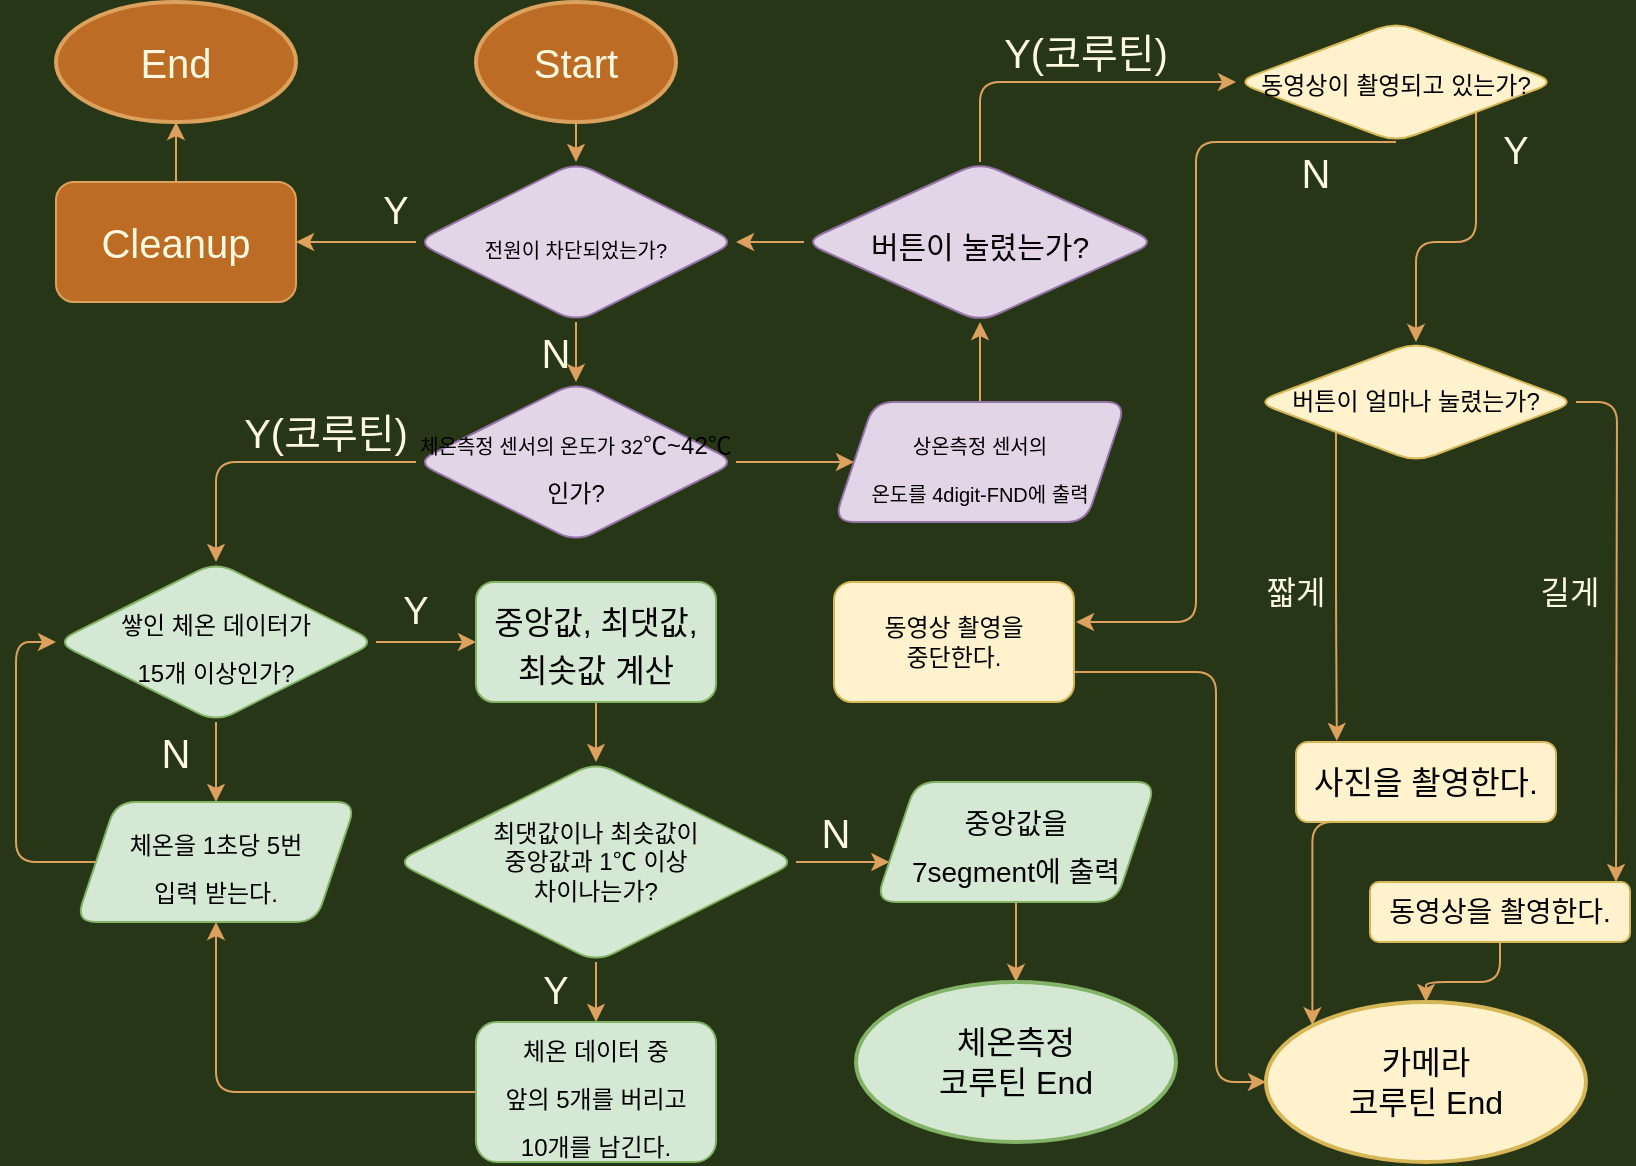 <mxfile version="15.7.3" type="github">
  <diagram id="HOxBn5tht_EYRTDBTTVy" name="Page-1">
    <mxGraphModel dx="1221" dy="686" grid="1" gridSize="10" guides="1" tooltips="1" connect="1" arrows="1" fold="1" page="1" pageScale="1" pageWidth="827" pageHeight="1169" background="#283618" math="0" shadow="0">
      <root>
        <mxCell id="0" />
        <mxCell id="1" parent="0" />
        <mxCell id="lryujA1LKYhaAFnQ_uCR-1" value="&lt;font style=&quot;font-size: 20px&quot;&gt;Start&lt;/font&gt;" style="strokeWidth=2;html=1;shape=mxgraph.flowchart.start_1;whiteSpace=wrap;rounded=1;fillColor=#BC6C25;strokeColor=#DDA15E;fontColor=#FEFAE0;" vertex="1" parent="1">
          <mxGeometry x="250" width="100" height="60" as="geometry" />
        </mxCell>
        <mxCell id="lryujA1LKYhaAFnQ_uCR-2" value="" style="endArrow=classic;html=1;fontSize=20;exitX=0.5;exitY=1;exitDx=0;exitDy=0;exitPerimeter=0;strokeColor=#DDA15E;fontColor=#FEFAE0;labelBackgroundColor=#283618;" edge="1" parent="1" source="lryujA1LKYhaAFnQ_uCR-1" target="lryujA1LKYhaAFnQ_uCR-3">
          <mxGeometry width="50" height="50" relative="1" as="geometry">
            <mxPoint x="390" y="220" as="sourcePoint" />
            <mxPoint x="300" y="90" as="targetPoint" />
          </mxGeometry>
        </mxCell>
        <mxCell id="lryujA1LKYhaAFnQ_uCR-12" value="" style="edgeStyle=orthogonalEdgeStyle;orthogonalLoop=1;jettySize=auto;html=1;fontSize=19;strokeColor=#DDA15E;fontColor=#FEFAE0;labelBackgroundColor=#283618;" edge="1" parent="1" source="lryujA1LKYhaAFnQ_uCR-3" target="lryujA1LKYhaAFnQ_uCR-11">
          <mxGeometry relative="1" as="geometry" />
        </mxCell>
        <mxCell id="lryujA1LKYhaAFnQ_uCR-16" value="" style="edgeStyle=orthogonalEdgeStyle;orthogonalLoop=1;jettySize=auto;html=1;fontSize=20;strokeColor=#DDA15E;fontColor=#FEFAE0;labelBackgroundColor=#283618;" edge="1" parent="1" source="lryujA1LKYhaAFnQ_uCR-3" target="lryujA1LKYhaAFnQ_uCR-15">
          <mxGeometry relative="1" as="geometry" />
        </mxCell>
        <mxCell id="lryujA1LKYhaAFnQ_uCR-3" value="&lt;font size=&quot;1&quot;&gt;전원이 차단되었는가?&lt;/font&gt;" style="rhombus;whiteSpace=wrap;html=1;fontSize=20;rounded=1;fillColor=#e1d5e7;strokeColor=#9673a6;" vertex="1" parent="1">
          <mxGeometry x="220" y="80" width="160" height="80" as="geometry" />
        </mxCell>
        <mxCell id="lryujA1LKYhaAFnQ_uCR-10" value="Y" style="text;html=1;strokeColor=none;fillColor=none;align=center;verticalAlign=middle;whiteSpace=wrap;fontSize=19;rounded=1;fontColor=#FEFAE0;" vertex="1" parent="1">
          <mxGeometry x="180" y="90" width="60" height="30" as="geometry" />
        </mxCell>
        <mxCell id="lryujA1LKYhaAFnQ_uCR-14" value="" style="edgeStyle=orthogonalEdgeStyle;orthogonalLoop=1;jettySize=auto;html=1;fontSize=19;strokeColor=#DDA15E;fontColor=#FEFAE0;labelBackgroundColor=#283618;" edge="1" parent="1" source="lryujA1LKYhaAFnQ_uCR-11" target="lryujA1LKYhaAFnQ_uCR-13">
          <mxGeometry relative="1" as="geometry" />
        </mxCell>
        <mxCell id="lryujA1LKYhaAFnQ_uCR-11" value="Cleanup" style="whiteSpace=wrap;html=1;fontSize=20;rounded=1;fillColor=#BC6C25;strokeColor=#DDA15E;fontColor=#FEFAE0;" vertex="1" parent="1">
          <mxGeometry x="40" y="90" width="120" height="60" as="geometry" />
        </mxCell>
        <mxCell id="lryujA1LKYhaAFnQ_uCR-13" value="&lt;font style=&quot;font-size: 20px&quot;&gt;End&lt;/font&gt;" style="strokeWidth=2;html=1;shape=mxgraph.flowchart.start_1;whiteSpace=wrap;rounded=1;fillColor=#BC6C25;strokeColor=#DDA15E;fontColor=#FEFAE0;" vertex="1" parent="1">
          <mxGeometry x="40" width="120" height="60" as="geometry" />
        </mxCell>
        <mxCell id="lryujA1LKYhaAFnQ_uCR-19" value="" style="edgeStyle=orthogonalEdgeStyle;orthogonalLoop=1;jettySize=auto;html=1;fontSize=20;fontColor=#FEFAE0;strokeColor=#DDA15E;labelBackgroundColor=#283618;" edge="1" parent="1" source="lryujA1LKYhaAFnQ_uCR-15" target="lryujA1LKYhaAFnQ_uCR-18">
          <mxGeometry relative="1" as="geometry" />
        </mxCell>
        <mxCell id="lryujA1LKYhaAFnQ_uCR-28" value="" style="edgeStyle=orthogonalEdgeStyle;jumpStyle=none;orthogonalLoop=1;jettySize=auto;html=1;fontSize=20;fontColor=#FEFAE0;strokeColor=#DDA15E;labelBackgroundColor=#283618;" edge="1" parent="1" source="lryujA1LKYhaAFnQ_uCR-15" target="lryujA1LKYhaAFnQ_uCR-27">
          <mxGeometry relative="1" as="geometry" />
        </mxCell>
        <mxCell id="lryujA1LKYhaAFnQ_uCR-15" value="&lt;font size=&quot;1&quot;&gt;체온측정 센서의 온도가 32&lt;/font&gt;&lt;span style=&quot;font-size: 12px&quot;&gt;℃~42&lt;/span&gt;&lt;span style=&quot;font-size: 12px&quot;&gt;℃인가?&lt;/span&gt;" style="rhombus;whiteSpace=wrap;html=1;fontSize=20;rounded=1;fillColor=#e1d5e7;strokeColor=#9673a6;" vertex="1" parent="1">
          <mxGeometry x="220" y="190" width="160" height="80" as="geometry" />
        </mxCell>
        <mxCell id="lryujA1LKYhaAFnQ_uCR-17" value="&lt;font style=&quot;font-size: 20px&quot;&gt;N&lt;/font&gt;" style="text;html=1;strokeColor=none;fillColor=none;align=center;verticalAlign=middle;whiteSpace=wrap;labelBackgroundColor=none;fontSize=12;fontColor=#FEFAE0;rounded=1;" vertex="1" parent="1">
          <mxGeometry x="260" y="160" width="60" height="30" as="geometry" />
        </mxCell>
        <mxCell id="lryujA1LKYhaAFnQ_uCR-53" value="" style="edgeStyle=orthogonalEdgeStyle;jumpStyle=none;orthogonalLoop=1;jettySize=auto;html=1;fontSize=12;fontColor=#FEFAE0;strokeColor=#DDA15E;labelBackgroundColor=#283618;" edge="1" parent="1" source="lryujA1LKYhaAFnQ_uCR-18" target="lryujA1LKYhaAFnQ_uCR-52">
          <mxGeometry relative="1" as="geometry" />
        </mxCell>
        <mxCell id="lryujA1LKYhaAFnQ_uCR-18" value="&lt;font style=&quot;font-size: 10px&quot;&gt;상온측정 센서의&lt;br&gt;온도를 4digit-FND에 출력&lt;br&gt;&lt;/font&gt;" style="shape=parallelogram;perimeter=parallelogramPerimeter;whiteSpace=wrap;html=1;fixedSize=1;fontSize=20;rounded=1;fillColor=#e1d5e7;strokeColor=#9673a6;" vertex="1" parent="1">
          <mxGeometry x="429" y="200" width="146" height="60" as="geometry" />
        </mxCell>
        <mxCell id="lryujA1LKYhaAFnQ_uCR-23" value="Y(코루틴)" style="text;html=1;strokeColor=none;fillColor=none;align=center;verticalAlign=middle;whiteSpace=wrap;labelBackgroundColor=none;fontSize=20;fontColor=#FEFAE0;rounded=1;" vertex="1" parent="1">
          <mxGeometry x="120" y="200" width="110" height="30" as="geometry" />
        </mxCell>
        <mxCell id="lryujA1LKYhaAFnQ_uCR-30" value="" style="edgeStyle=orthogonalEdgeStyle;jumpStyle=none;orthogonalLoop=1;jettySize=auto;html=1;fontSize=12;fontColor=#FEFAE0;strokeColor=#DDA15E;labelBackgroundColor=#283618;" edge="1" parent="1" source="lryujA1LKYhaAFnQ_uCR-27" target="lryujA1LKYhaAFnQ_uCR-29">
          <mxGeometry relative="1" as="geometry" />
        </mxCell>
        <mxCell id="lryujA1LKYhaAFnQ_uCR-43" value="" style="edgeStyle=orthogonalEdgeStyle;jumpStyle=none;orthogonalLoop=1;jettySize=auto;html=1;fontSize=16;fontColor=#FEFAE0;strokeColor=#DDA15E;labelBackgroundColor=#283618;" edge="1" parent="1" source="lryujA1LKYhaAFnQ_uCR-27" target="lryujA1LKYhaAFnQ_uCR-42">
          <mxGeometry relative="1" as="geometry" />
        </mxCell>
        <mxCell id="lryujA1LKYhaAFnQ_uCR-27" value="&lt;span style=&quot;font-size: 12px&quot;&gt;쌓인 체온 데이터가&lt;br&gt;15개 이상인가?&lt;/span&gt;" style="rhombus;whiteSpace=wrap;html=1;fontSize=20;rounded=1;fillColor=#d5e8d4;strokeColor=#82b366;" vertex="1" parent="1">
          <mxGeometry x="40" y="280" width="160" height="80" as="geometry" />
        </mxCell>
        <mxCell id="lryujA1LKYhaAFnQ_uCR-33" value="" style="edgeStyle=orthogonalEdgeStyle;jumpStyle=none;orthogonalLoop=1;jettySize=auto;html=1;fontSize=16;fontColor=#FEFAE0;strokeColor=#DDA15E;labelBackgroundColor=#283618;" edge="1" parent="1" source="lryujA1LKYhaAFnQ_uCR-29" target="lryujA1LKYhaAFnQ_uCR-32">
          <mxGeometry relative="1" as="geometry" />
        </mxCell>
        <mxCell id="lryujA1LKYhaAFnQ_uCR-29" value="&lt;font style=&quot;font-size: 16px&quot;&gt;중앙값, 최댓값, 최솟값 계산&lt;/font&gt;" style="whiteSpace=wrap;html=1;fontSize=20;rounded=1;fillColor=#d5e8d4;strokeColor=#82b366;" vertex="1" parent="1">
          <mxGeometry x="250" y="290" width="120" height="60" as="geometry" />
        </mxCell>
        <mxCell id="lryujA1LKYhaAFnQ_uCR-31" value="Y" style="text;html=1;strokeColor=none;fillColor=none;align=center;verticalAlign=middle;whiteSpace=wrap;fontSize=19;rounded=1;fontColor=#FEFAE0;" vertex="1" parent="1">
          <mxGeometry x="190" y="290" width="60" height="30" as="geometry" />
        </mxCell>
        <mxCell id="lryujA1LKYhaAFnQ_uCR-37" value="" style="edgeStyle=orthogonalEdgeStyle;jumpStyle=none;orthogonalLoop=1;jettySize=auto;html=1;fontSize=12;fontColor=#FEFAE0;strokeColor=#DDA15E;labelBackgroundColor=#283618;" edge="1" parent="1" source="lryujA1LKYhaAFnQ_uCR-32" target="lryujA1LKYhaAFnQ_uCR-36">
          <mxGeometry relative="1" as="geometry">
            <Array as="points">
              <mxPoint x="450" y="430" />
              <mxPoint x="450" y="430" />
            </Array>
          </mxGeometry>
        </mxCell>
        <mxCell id="lryujA1LKYhaAFnQ_uCR-47" value="" style="edgeStyle=orthogonalEdgeStyle;jumpStyle=none;orthogonalLoop=1;jettySize=auto;html=1;fontSize=12;fontColor=#FEFAE0;strokeColor=#DDA15E;labelBackgroundColor=#283618;" edge="1" parent="1" source="lryujA1LKYhaAFnQ_uCR-32" target="lryujA1LKYhaAFnQ_uCR-46">
          <mxGeometry relative="1" as="geometry">
            <Array as="points">
              <mxPoint x="310" y="500" />
            </Array>
          </mxGeometry>
        </mxCell>
        <mxCell id="lryujA1LKYhaAFnQ_uCR-32" value="최댓값이나 최솟값이&lt;br style=&quot;font-size: 12px&quot;&gt;중앙값과 1℃ 이상 &lt;br&gt;차이나는가?" style="rhombus;fontSize=12;rounded=1;fillColor=#d5e8d4;strokeColor=#82b366;verticalAlign=middle;horizontal=1;fontStyle=0;whiteSpace=wrap;html=1;" vertex="1" parent="1">
          <mxGeometry x="210" y="380" width="200" height="100" as="geometry" />
        </mxCell>
        <mxCell id="lryujA1LKYhaAFnQ_uCR-40" value="" style="edgeStyle=orthogonalEdgeStyle;jumpStyle=none;orthogonalLoop=1;jettySize=auto;html=1;fontSize=14;fontColor=#FEFAE0;strokeColor=#DDA15E;labelBackgroundColor=#283618;" edge="1" parent="1" source="lryujA1LKYhaAFnQ_uCR-36" target="lryujA1LKYhaAFnQ_uCR-39">
          <mxGeometry relative="1" as="geometry">
            <Array as="points">
              <mxPoint x="520" y="480" />
              <mxPoint x="520" y="480" />
            </Array>
          </mxGeometry>
        </mxCell>
        <mxCell id="lryujA1LKYhaAFnQ_uCR-36" value="&lt;font style=&quot;font-size: 14px&quot;&gt;중앙값을&lt;br&gt;7segment에 출력&lt;/font&gt;" style="shape=parallelogram;perimeter=parallelogramPerimeter;whiteSpace=wrap;html=1;fixedSize=1;fontSize=20;rounded=1;fillColor=#d5e8d4;strokeColor=#82b366;" vertex="1" parent="1">
          <mxGeometry x="450" y="390" width="140" height="60" as="geometry" />
        </mxCell>
        <mxCell id="lryujA1LKYhaAFnQ_uCR-38" value="&lt;font style=&quot;font-size: 20px&quot;&gt;N&lt;/font&gt;" style="text;html=1;strokeColor=none;fillColor=none;align=center;verticalAlign=middle;whiteSpace=wrap;labelBackgroundColor=none;fontSize=12;fontColor=#FEFAE0;rounded=1;" vertex="1" parent="1">
          <mxGeometry x="400" y="400" width="60" height="30" as="geometry" />
        </mxCell>
        <mxCell id="lryujA1LKYhaAFnQ_uCR-39" value="&lt;font style=&quot;font-size: 16px&quot;&gt;체온측정&lt;br&gt;코루틴 End&lt;/font&gt;" style="strokeWidth=2;html=1;shape=mxgraph.flowchart.start_1;whiteSpace=wrap;rounded=1;fillColor=#d5e8d4;strokeColor=#82b366;" vertex="1" parent="1">
          <mxGeometry x="440" y="490" width="160" height="80" as="geometry" />
        </mxCell>
        <mxCell id="lryujA1LKYhaAFnQ_uCR-45" style="edgeStyle=orthogonalEdgeStyle;jumpStyle=none;orthogonalLoop=1;jettySize=auto;html=1;exitX=0;exitY=0.5;exitDx=0;exitDy=0;fontSize=12;fontColor=#FEFAE0;strokeColor=#DDA15E;labelBackgroundColor=#283618;" edge="1" parent="1" source="lryujA1LKYhaAFnQ_uCR-42" target="lryujA1LKYhaAFnQ_uCR-27">
          <mxGeometry relative="1" as="geometry">
            <mxPoint x="20" y="290" as="targetPoint" />
            <Array as="points">
              <mxPoint x="20" y="430" />
              <mxPoint x="20" y="320" />
            </Array>
          </mxGeometry>
        </mxCell>
        <mxCell id="lryujA1LKYhaAFnQ_uCR-42" value="&lt;font style=&quot;font-size: 12px&quot;&gt;체온을 1초당 5번&lt;br&gt;입력 받는다.&lt;/font&gt;" style="shape=parallelogram;perimeter=parallelogramPerimeter;whiteSpace=wrap;html=1;fixedSize=1;fontSize=20;rounded=1;fillColor=#d5e8d4;strokeColor=#82b366;" vertex="1" parent="1">
          <mxGeometry x="50" y="400" width="140" height="60" as="geometry" />
        </mxCell>
        <mxCell id="lryujA1LKYhaAFnQ_uCR-44" value="&lt;font style=&quot;font-size: 20px&quot;&gt;N&lt;/font&gt;" style="text;html=1;strokeColor=none;fillColor=none;align=center;verticalAlign=middle;whiteSpace=wrap;labelBackgroundColor=none;fontSize=12;fontColor=#FEFAE0;rounded=1;" vertex="1" parent="1">
          <mxGeometry x="70" y="360" width="60" height="30" as="geometry" />
        </mxCell>
        <mxCell id="lryujA1LKYhaAFnQ_uCR-50" style="edgeStyle=orthogonalEdgeStyle;jumpStyle=none;orthogonalLoop=1;jettySize=auto;html=1;exitX=0;exitY=0.5;exitDx=0;exitDy=0;entryX=0.5;entryY=1;entryDx=0;entryDy=0;fontSize=12;fontColor=#FEFAE0;strokeColor=#DDA15E;labelBackgroundColor=#283618;" edge="1" parent="1" source="lryujA1LKYhaAFnQ_uCR-46" target="lryujA1LKYhaAFnQ_uCR-42">
          <mxGeometry relative="1" as="geometry" />
        </mxCell>
        <mxCell id="lryujA1LKYhaAFnQ_uCR-46" value="&lt;font style=&quot;font-size: 12px&quot;&gt;체온 데이터 중&lt;br&gt;앞의 5개를 버리고&lt;br&gt;10개를 남긴다.&lt;br&gt;&lt;/font&gt;" style="whiteSpace=wrap;html=1;fontSize=20;rounded=1;fillColor=#d5e8d4;strokeColor=#82b366;" vertex="1" parent="1">
          <mxGeometry x="250" y="510" width="120" height="70" as="geometry" />
        </mxCell>
        <mxCell id="lryujA1LKYhaAFnQ_uCR-49" value="Y" style="text;html=1;strokeColor=none;fillColor=none;align=center;verticalAlign=middle;whiteSpace=wrap;fontSize=19;rounded=1;fontColor=#FEFAE0;" vertex="1" parent="1">
          <mxGeometry x="260" y="480" width="60" height="30" as="geometry" />
        </mxCell>
        <mxCell id="lryujA1LKYhaAFnQ_uCR-54" value="" style="edgeStyle=orthogonalEdgeStyle;jumpStyle=none;orthogonalLoop=1;jettySize=auto;html=1;fontSize=12;fontColor=#FEFAE0;strokeColor=#DDA15E;labelBackgroundColor=#283618;" edge="1" parent="1" source="lryujA1LKYhaAFnQ_uCR-52" target="lryujA1LKYhaAFnQ_uCR-3">
          <mxGeometry relative="1" as="geometry" />
        </mxCell>
        <mxCell id="lryujA1LKYhaAFnQ_uCR-58" value="" style="edgeStyle=orthogonalEdgeStyle;jumpStyle=none;orthogonalLoop=1;jettySize=auto;html=1;fontSize=15;fontColor=#FEFAE0;strokeColor=#DDA15E;labelBackgroundColor=#283618;" edge="1" parent="1" source="lryujA1LKYhaAFnQ_uCR-52">
          <mxGeometry relative="1" as="geometry">
            <mxPoint x="630" y="40" as="targetPoint" />
            <Array as="points">
              <mxPoint x="502" y="40" />
              <mxPoint x="620" y="40" />
            </Array>
          </mxGeometry>
        </mxCell>
        <mxCell id="lryujA1LKYhaAFnQ_uCR-52" value="&lt;div&gt;&lt;font style=&quot;font-size: 15px&quot;&gt;버튼이 눌렸는가?&lt;/font&gt;&lt;/div&gt;" style="rhombus;whiteSpace=wrap;html=1;fontSize=20;align=center;rounded=1;fillColor=#e1d5e7;strokeColor=#9673a6;" vertex="1" parent="1">
          <mxGeometry x="414" y="80" width="176" height="80" as="geometry" />
        </mxCell>
        <mxCell id="lryujA1LKYhaAFnQ_uCR-59" value="Y(코루틴)" style="text;html=1;strokeColor=none;fillColor=none;align=center;verticalAlign=middle;whiteSpace=wrap;labelBackgroundColor=none;fontSize=20;fontColor=#FEFAE0;rounded=1;" vertex="1" parent="1">
          <mxGeometry x="500" y="10" width="110" height="30" as="geometry" />
        </mxCell>
        <mxCell id="lryujA1LKYhaAFnQ_uCR-62" style="edgeStyle=orthogonalEdgeStyle;jumpStyle=none;orthogonalLoop=1;jettySize=auto;html=1;exitX=0.5;exitY=1;exitDx=0;exitDy=0;fontSize=12;fontColor=#FEFAE0;strokeColor=#DDA15E;labelBackgroundColor=#283618;" edge="1" parent="1" source="lryujA1LKYhaAFnQ_uCR-60">
          <mxGeometry relative="1" as="geometry">
            <mxPoint x="550" y="310" as="targetPoint" />
            <Array as="points">
              <mxPoint x="610" y="70" />
              <mxPoint x="610" y="310" />
            </Array>
          </mxGeometry>
        </mxCell>
        <mxCell id="lryujA1LKYhaAFnQ_uCR-66" style="edgeStyle=orthogonalEdgeStyle;jumpStyle=none;orthogonalLoop=1;jettySize=auto;html=1;exitX=1;exitY=1;exitDx=0;exitDy=0;fontSize=12;fontColor=#FEFAE0;entryX=0.5;entryY=0;entryDx=0;entryDy=0;strokeColor=#DDA15E;labelBackgroundColor=#283618;" edge="1" parent="1" source="lryujA1LKYhaAFnQ_uCR-60" target="lryujA1LKYhaAFnQ_uCR-69">
          <mxGeometry relative="1" as="geometry">
            <mxPoint x="750" y="170" as="targetPoint" />
          </mxGeometry>
        </mxCell>
        <mxCell id="lryujA1LKYhaAFnQ_uCR-60" value="&lt;font style=&quot;font-size: 12px&quot;&gt;동영상이 촬영되고 있는가?&lt;/font&gt;" style="rhombus;whiteSpace=wrap;html=1;labelBackgroundColor=none;fontSize=15;align=center;rounded=1;fillColor=#fff2cc;strokeColor=#d6b656;" vertex="1" parent="1">
          <mxGeometry x="630" y="10" width="160" height="60" as="geometry" />
        </mxCell>
        <mxCell id="lryujA1LKYhaAFnQ_uCR-65" style="edgeStyle=orthogonalEdgeStyle;jumpStyle=none;orthogonalLoop=1;jettySize=auto;html=1;exitX=1;exitY=0.75;exitDx=0;exitDy=0;fontSize=12;fontColor=#FEFAE0;entryX=0;entryY=0.5;entryDx=0;entryDy=0;entryPerimeter=0;strokeColor=#DDA15E;labelBackgroundColor=#283618;" edge="1" parent="1" source="lryujA1LKYhaAFnQ_uCR-64" target="lryujA1LKYhaAFnQ_uCR-77">
          <mxGeometry relative="1" as="geometry">
            <mxPoint x="640" y="540" as="targetPoint" />
            <Array as="points">
              <mxPoint x="620" y="335" />
              <mxPoint x="620" y="540" />
            </Array>
          </mxGeometry>
        </mxCell>
        <mxCell id="lryujA1LKYhaAFnQ_uCR-64" value="동영상 촬영을&lt;br&gt;중단한다." style="whiteSpace=wrap;html=1;labelBackgroundColor=none;fontSize=12;align=center;rounded=1;fillColor=#fff2cc;strokeColor=#d6b656;" vertex="1" parent="1">
          <mxGeometry x="429" y="290" width="120" height="60" as="geometry" />
        </mxCell>
        <mxCell id="lryujA1LKYhaAFnQ_uCR-67" value="&lt;font style=&quot;font-size: 20px&quot;&gt;N&lt;/font&gt;" style="text;html=1;strokeColor=none;fillColor=none;align=center;verticalAlign=middle;whiteSpace=wrap;labelBackgroundColor=none;fontSize=12;fontColor=#FEFAE0;rounded=1;" vertex="1" parent="1">
          <mxGeometry x="640" y="70" width="60" height="30" as="geometry" />
        </mxCell>
        <mxCell id="lryujA1LKYhaAFnQ_uCR-68" value="Y" style="text;html=1;strokeColor=none;fillColor=none;align=center;verticalAlign=middle;whiteSpace=wrap;fontSize=19;rounded=1;fontColor=#FEFAE0;" vertex="1" parent="1">
          <mxGeometry x="740" y="60" width="60" height="30" as="geometry" />
        </mxCell>
        <mxCell id="lryujA1LKYhaAFnQ_uCR-70" style="edgeStyle=orthogonalEdgeStyle;jumpStyle=none;orthogonalLoop=1;jettySize=auto;html=1;exitX=0;exitY=1;exitDx=0;exitDy=0;fontSize=12;fontColor=#FEFAE0;entryX=0.157;entryY=-0.013;entryDx=0;entryDy=0;entryPerimeter=0;strokeColor=#DDA15E;labelBackgroundColor=#283618;" edge="1" parent="1" source="lryujA1LKYhaAFnQ_uCR-69" target="lryujA1LKYhaAFnQ_uCR-72">
          <mxGeometry relative="1" as="geometry">
            <mxPoint x="680" y="320" as="targetPoint" />
          </mxGeometry>
        </mxCell>
        <mxCell id="lryujA1LKYhaAFnQ_uCR-75" style="edgeStyle=orthogonalEdgeStyle;jumpStyle=none;orthogonalLoop=1;jettySize=auto;html=1;exitX=1;exitY=0.5;exitDx=0;exitDy=0;fontSize=16;fontColor=#FEFAE0;strokeColor=#DDA15E;labelBackgroundColor=#283618;" edge="1" parent="1" source="lryujA1LKYhaAFnQ_uCR-69">
          <mxGeometry relative="1" as="geometry">
            <mxPoint x="820" y="440" as="targetPoint" />
          </mxGeometry>
        </mxCell>
        <mxCell id="lryujA1LKYhaAFnQ_uCR-69" value="버튼이 얼마나 눌렸는가?" style="rhombus;whiteSpace=wrap;html=1;labelBackgroundColor=none;fontSize=12;align=center;rounded=1;fillColor=#fff2cc;strokeColor=#d6b656;" vertex="1" parent="1">
          <mxGeometry x="640" y="170" width="160" height="60" as="geometry" />
        </mxCell>
        <mxCell id="lryujA1LKYhaAFnQ_uCR-79" style="edgeStyle=orthogonalEdgeStyle;jumpStyle=none;orthogonalLoop=1;jettySize=auto;html=1;exitX=0.25;exitY=1;exitDx=0;exitDy=0;entryX=0.145;entryY=0.145;entryDx=0;entryDy=0;entryPerimeter=0;fontSize=14;fontColor=#FEFAE0;strokeColor=#DDA15E;labelBackgroundColor=#283618;" edge="1" parent="1" source="lryujA1LKYhaAFnQ_uCR-72" target="lryujA1LKYhaAFnQ_uCR-77">
          <mxGeometry relative="1" as="geometry">
            <Array as="points">
              <mxPoint x="668" y="410" />
            </Array>
          </mxGeometry>
        </mxCell>
        <mxCell id="lryujA1LKYhaAFnQ_uCR-72" value="&lt;font style=&quot;font-size: 16px&quot;&gt;사진을 촬영한다.&lt;/font&gt;" style="whiteSpace=wrap;html=1;labelBackgroundColor=none;fontSize=12;align=center;rounded=1;fillColor=#fff2cc;strokeColor=#d6b656;" vertex="1" parent="1">
          <mxGeometry x="660" y="370" width="130" height="40" as="geometry" />
        </mxCell>
        <mxCell id="lryujA1LKYhaAFnQ_uCR-73" value="&lt;font style=&quot;font-size: 16px&quot;&gt;짧게&lt;/font&gt;" style="text;html=1;strokeColor=none;fillColor=none;align=center;verticalAlign=middle;whiteSpace=wrap;labelBackgroundColor=none;fontSize=12;fontColor=#FEFAE0;rounded=1;" vertex="1" parent="1">
          <mxGeometry x="630" y="280" width="60" height="30" as="geometry" />
        </mxCell>
        <mxCell id="lryujA1LKYhaAFnQ_uCR-74" value="&lt;font style=&quot;font-size: 16px&quot;&gt;길게&lt;/font&gt;" style="text;html=1;strokeColor=none;fillColor=none;align=center;verticalAlign=middle;whiteSpace=wrap;labelBackgroundColor=none;fontSize=12;fontColor=#FEFAE0;rounded=1;" vertex="1" parent="1">
          <mxGeometry x="767" y="280" width="60" height="30" as="geometry" />
        </mxCell>
        <mxCell id="lryujA1LKYhaAFnQ_uCR-81" style="edgeStyle=orthogonalEdgeStyle;jumpStyle=none;orthogonalLoop=1;jettySize=auto;html=1;exitX=0.5;exitY=1;exitDx=0;exitDy=0;fontSize=14;fontColor=#FEFAE0;strokeColor=#DDA15E;labelBackgroundColor=#283618;" edge="1" parent="1" source="lryujA1LKYhaAFnQ_uCR-76" target="lryujA1LKYhaAFnQ_uCR-77">
          <mxGeometry relative="1" as="geometry" />
        </mxCell>
        <mxCell id="lryujA1LKYhaAFnQ_uCR-76" value="&lt;font style=&quot;font-size: 14px&quot;&gt;동영상을 촬영한다.&lt;/font&gt;" style="whiteSpace=wrap;html=1;labelBackgroundColor=none;fontSize=12;align=center;rounded=1;fillColor=#fff2cc;strokeColor=#d6b656;" vertex="1" parent="1">
          <mxGeometry x="697" y="440" width="130" height="30" as="geometry" />
        </mxCell>
        <mxCell id="lryujA1LKYhaAFnQ_uCR-77" value="&lt;font style=&quot;font-size: 16px&quot;&gt;카메라&lt;br&gt;코루틴 End&lt;/font&gt;" style="strokeWidth=2;html=1;shape=mxgraph.flowchart.start_1;whiteSpace=wrap;rounded=1;fillColor=#fff2cc;strokeColor=#d6b656;" vertex="1" parent="1">
          <mxGeometry x="645" y="500" width="160" height="80" as="geometry" />
        </mxCell>
      </root>
    </mxGraphModel>
  </diagram>
</mxfile>
